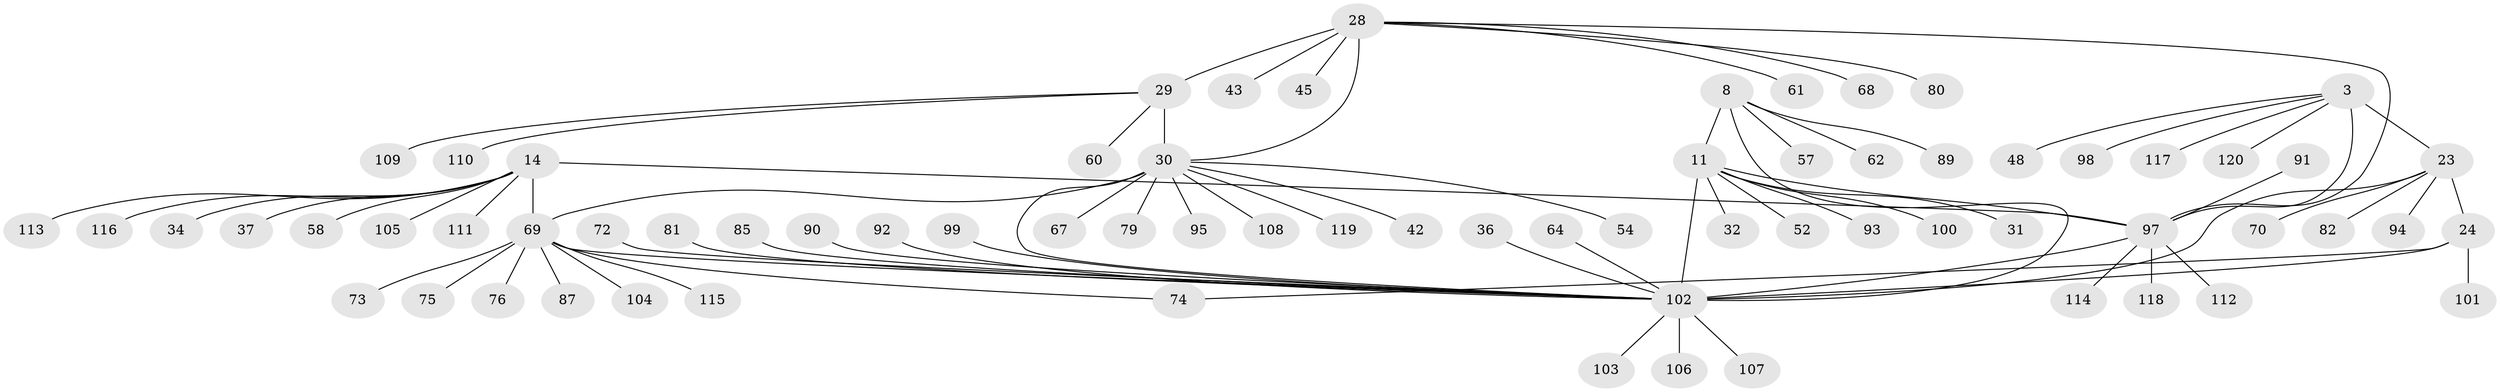 // original degree distribution, {9: 0.06666666666666667, 7: 0.058333333333333334, 8: 0.05, 10: 0.016666666666666666, 6: 0.025, 14: 0.008333333333333333, 12: 0.008333333333333333, 11: 0.016666666666666666, 1: 0.6416666666666667, 3: 0.03333333333333333, 2: 0.075}
// Generated by graph-tools (version 1.1) at 2025/59/03/04/25 21:59:03]
// undirected, 72 vertices, 80 edges
graph export_dot {
graph [start="1"]
  node [color=gray90,style=filled];
  3 [super="+2"];
  8 [super="+7"];
  11 [super="+9"];
  14 [super="+13"];
  23 [super="+22"];
  24 [super="+19"];
  28 [super="+26"];
  29 [super="+27"];
  30 [super="+25"];
  31;
  32;
  34;
  36;
  37;
  42;
  43;
  45;
  48;
  52;
  54;
  57;
  58;
  60;
  61;
  62;
  64;
  67;
  68;
  69 [super="+18+63"];
  70;
  72;
  73;
  74 [super="+39"];
  75;
  76;
  79;
  80;
  81;
  82;
  85;
  87;
  89 [super="+49"];
  90;
  91;
  92;
  93 [super="+86"];
  94;
  95;
  97 [super="+66+65+77+78+84+88"];
  98;
  99;
  100;
  101 [super="+83"];
  102 [super="+96+21+71"];
  103;
  104;
  105;
  106;
  107;
  108;
  109 [super="+33+47"];
  110;
  111;
  112;
  113 [super="+41"];
  114;
  115;
  116;
  117;
  118;
  119;
  120;
  3 -- 48;
  3 -- 117;
  3 -- 120;
  3 -- 98;
  3 -- 23;
  3 -- 97 [weight=8];
  8 -- 11 [weight=4];
  8 -- 57;
  8 -- 62;
  8 -- 89;
  8 -- 102 [weight=4];
  11 -- 32;
  11 -- 100;
  11 -- 52;
  11 -- 31;
  11 -- 93;
  11 -- 97;
  11 -- 102 [weight=4];
  14 -- 37;
  14 -- 58;
  14 -- 105;
  14 -- 116;
  14 -- 34;
  14 -- 111;
  14 -- 113;
  14 -- 97;
  14 -- 69 [weight=8];
  23 -- 24 [weight=4];
  23 -- 94;
  23 -- 82;
  23 -- 70;
  23 -- 102 [weight=5];
  24 -- 74;
  24 -- 102 [weight=5];
  24 -- 101;
  28 -- 29 [weight=4];
  28 -- 30 [weight=4];
  28 -- 45;
  28 -- 61;
  28 -- 80;
  28 -- 68;
  28 -- 43;
  28 -- 97;
  29 -- 30 [weight=4];
  29 -- 60;
  29 -- 110;
  29 -- 109;
  30 -- 67;
  30 -- 79;
  30 -- 95;
  30 -- 119;
  30 -- 42;
  30 -- 108;
  30 -- 54;
  30 -- 102 [weight=4];
  30 -- 69;
  36 -- 102;
  64 -- 102;
  69 -- 102 [weight=2];
  69 -- 104;
  69 -- 73;
  69 -- 74;
  69 -- 75;
  69 -- 76;
  69 -- 115;
  69 -- 87;
  72 -- 102;
  81 -- 102;
  85 -- 102;
  90 -- 102;
  91 -- 97;
  92 -- 102;
  97 -- 102;
  97 -- 112;
  97 -- 114;
  97 -- 118;
  99 -- 102;
  102 -- 103;
  102 -- 106;
  102 -- 107;
}
